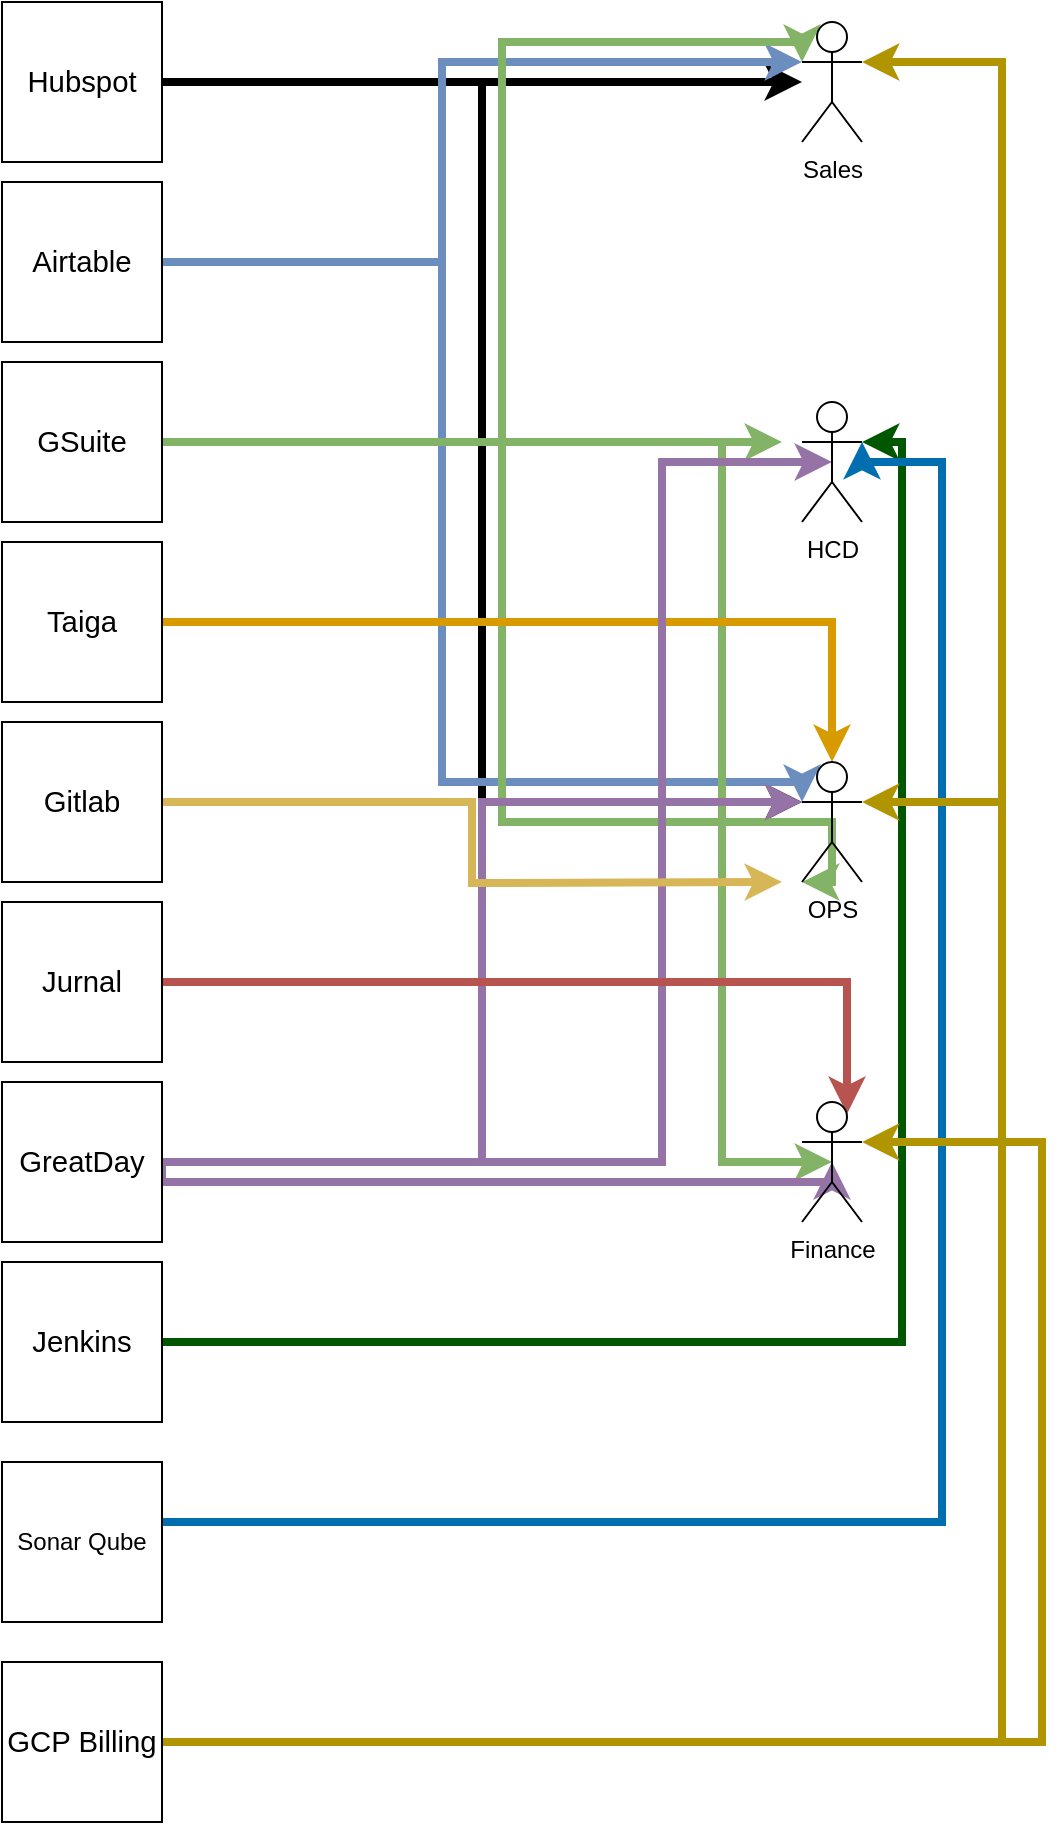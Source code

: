 <mxfile version="15.3.7" type="device" pages="3"><diagram id="s3kg3XaOovoS-zAML68B" name="Page-1"><mxGraphModel dx="1038" dy="579" grid="1" gridSize="10" guides="1" tooltips="1" connect="1" arrows="1" fold="1" page="1" pageScale="1" pageWidth="827" pageHeight="1169" math="0" shadow="0"><root><mxCell id="0"/><mxCell id="1" parent="0"/><mxCell id="ybFqMQ_gMS7CO-HfwpHd-1" style="edgeStyle=orthogonalEdgeStyle;rounded=0;orthogonalLoop=1;jettySize=auto;html=1;strokeWidth=4;" parent="1" source="ybFqMQ_gMS7CO-HfwpHd-3" target="ybFqMQ_gMS7CO-HfwpHd-24" edge="1"><mxGeometry relative="1" as="geometry"/></mxCell><mxCell id="ybFqMQ_gMS7CO-HfwpHd-2" style="edgeStyle=orthogonalEdgeStyle;rounded=0;orthogonalLoop=1;jettySize=auto;html=1;entryX=0;entryY=0.333;entryDx=0;entryDy=0;entryPerimeter=0;strokeWidth=4;" parent="1" source="ybFqMQ_gMS7CO-HfwpHd-3" target="ybFqMQ_gMS7CO-HfwpHd-26" edge="1"><mxGeometry relative="1" as="geometry"/></mxCell><mxCell id="ybFqMQ_gMS7CO-HfwpHd-3" value="&lt;span id=&quot;docs-internal-guid-594f8720-7fff-e6ad-dabb-32b65b00205c&quot;&gt;&lt;span style=&quot;font-size: 11pt ; font-family: &amp;#34;arial&amp;#34; ; background-color: transparent ; vertical-align: baseline&quot;&gt;Hubspot&lt;/span&gt;&lt;/span&gt;" style="whiteSpace=wrap;html=1;aspect=fixed;" parent="1" vertex="1"><mxGeometry x="80" y="80" width="80" height="80" as="geometry"/></mxCell><mxCell id="ybFqMQ_gMS7CO-HfwpHd-4" style="edgeStyle=orthogonalEdgeStyle;rounded=0;orthogonalLoop=1;jettySize=auto;html=1;entryX=0;entryY=0.333;entryDx=0;entryDy=0;entryPerimeter=0;strokeWidth=4;fillColor=#dae8fc;strokeColor=#6c8ebf;" parent="1" source="ybFqMQ_gMS7CO-HfwpHd-6" target="ybFqMQ_gMS7CO-HfwpHd-24" edge="1"><mxGeometry relative="1" as="geometry"><Array as="points"><mxPoint x="300" y="210"/><mxPoint x="300" y="110"/></Array></mxGeometry></mxCell><mxCell id="ybFqMQ_gMS7CO-HfwpHd-5" style="edgeStyle=orthogonalEdgeStyle;rounded=0;orthogonalLoop=1;jettySize=auto;html=1;entryX=0;entryY=0.333;entryDx=0;entryDy=0;entryPerimeter=0;strokeWidth=4;fillColor=#dae8fc;strokeColor=#6c8ebf;" parent="1" source="ybFqMQ_gMS7CO-HfwpHd-6" target="ybFqMQ_gMS7CO-HfwpHd-26" edge="1"><mxGeometry relative="1" as="geometry"><Array as="points"><mxPoint x="300" y="210"/><mxPoint x="300" y="470"/><mxPoint x="480" y="470"/></Array></mxGeometry></mxCell><mxCell id="ybFqMQ_gMS7CO-HfwpHd-6" value="&#10;&#10;&lt;b style=&quot;font-weight: normal&quot; id=&quot;docs-internal-guid-153feda6-7fff-0c08-a3d4-4273044dfc1d&quot;&gt;&lt;span style=&quot;font-size: 11pt; font-family: arial; color: rgb(0, 0, 0); background-color: transparent; font-weight: 400; font-style: normal; font-variant: normal; text-decoration: none; vertical-align: baseline;&quot;&gt;Airtable&lt;/span&gt;&lt;/b&gt;&#10;&#10;" style="whiteSpace=wrap;html=1;aspect=fixed;" parent="1" vertex="1"><mxGeometry x="80" y="170" width="80" height="80" as="geometry"/></mxCell><mxCell id="ybFqMQ_gMS7CO-HfwpHd-7" style="edgeStyle=orthogonalEdgeStyle;rounded=0;orthogonalLoop=1;jettySize=auto;html=1;entryX=0;entryY=0.333;entryDx=0;entryDy=0;entryPerimeter=0;strokeWidth=4;fillColor=#d5e8d4;strokeColor=#82b366;" parent="1" source="ybFqMQ_gMS7CO-HfwpHd-11" target="ybFqMQ_gMS7CO-HfwpHd-24" edge="1"><mxGeometry relative="1" as="geometry"><Array as="points"><mxPoint x="330" y="300"/><mxPoint x="330" y="100"/><mxPoint x="480" y="100"/></Array></mxGeometry></mxCell><mxCell id="ybFqMQ_gMS7CO-HfwpHd-8" style="edgeStyle=orthogonalEdgeStyle;rounded=0;orthogonalLoop=1;jettySize=auto;html=1;strokeWidth=4;fillColor=#d5e8d4;strokeColor=#82b366;" parent="1" source="ybFqMQ_gMS7CO-HfwpHd-11" edge="1"><mxGeometry relative="1" as="geometry"><mxPoint x="470" y="300" as="targetPoint"/></mxGeometry></mxCell><mxCell id="ybFqMQ_gMS7CO-HfwpHd-9" style="edgeStyle=orthogonalEdgeStyle;rounded=0;orthogonalLoop=1;jettySize=auto;html=1;entryX=0;entryY=1;entryDx=0;entryDy=0;entryPerimeter=0;strokeWidth=4;fillColor=#d5e8d4;strokeColor=#82b366;" parent="1" source="ybFqMQ_gMS7CO-HfwpHd-11" target="ybFqMQ_gMS7CO-HfwpHd-26" edge="1"><mxGeometry relative="1" as="geometry"><Array as="points"><mxPoint x="330" y="300"/><mxPoint x="330" y="490"/><mxPoint x="495" y="490"/><mxPoint x="495" y="520"/></Array></mxGeometry></mxCell><mxCell id="ybFqMQ_gMS7CO-HfwpHd-10" style="edgeStyle=orthogonalEdgeStyle;rounded=0;orthogonalLoop=1;jettySize=auto;html=1;entryX=0.5;entryY=0.5;entryDx=0;entryDy=0;entryPerimeter=0;strokeWidth=4;fillColor=#d5e8d4;strokeColor=#82b366;" parent="1" source="ybFqMQ_gMS7CO-HfwpHd-11" target="ybFqMQ_gMS7CO-HfwpHd-27" edge="1"><mxGeometry relative="1" as="geometry"><Array as="points"><mxPoint x="440" y="300"/><mxPoint x="440" y="660"/></Array></mxGeometry></mxCell><mxCell id="ybFqMQ_gMS7CO-HfwpHd-11" value="&#10;&#10;&lt;b style=&quot;font-weight: normal&quot; id=&quot;docs-internal-guid-c4a8b2d9-7fff-4dfd-e5a4-7d0167ba1baa&quot;&gt;&lt;span style=&quot;font-size: 11pt; font-family: arial; color: rgb(0, 0, 0); background-color: transparent; font-weight: 400; font-style: normal; font-variant: normal; text-decoration: none; vertical-align: baseline;&quot;&gt;GSuite&lt;/span&gt;&lt;/b&gt;&#10;&#10;" style="whiteSpace=wrap;html=1;aspect=fixed;" parent="1" vertex="1"><mxGeometry x="80" y="260" width="80" height="80" as="geometry"/></mxCell><mxCell id="ybFqMQ_gMS7CO-HfwpHd-12" style="edgeStyle=orthogonalEdgeStyle;rounded=0;orthogonalLoop=1;jettySize=auto;html=1;entryX=0.5;entryY=0;entryDx=0;entryDy=0;entryPerimeter=0;strokeWidth=4;fillColor=#ffe6cc;strokeColor=#d79b00;" parent="1" source="ybFqMQ_gMS7CO-HfwpHd-13" target="ybFqMQ_gMS7CO-HfwpHd-26" edge="1"><mxGeometry relative="1" as="geometry"/></mxCell><mxCell id="ybFqMQ_gMS7CO-HfwpHd-13" value="&#10;&#10;&lt;b style=&quot;font-weight: normal&quot; id=&quot;docs-internal-guid-82a0e263-7fff-ef3c-a6b0-585a9b6f7a39&quot;&gt;&lt;span style=&quot;font-size: 11pt; font-family: arial; color: rgb(0, 0, 0); background-color: transparent; font-weight: 400; font-style: normal; font-variant: normal; text-decoration: none; vertical-align: baseline;&quot;&gt;Taiga&lt;/span&gt;&lt;/b&gt;&#10;&#10;" style="whiteSpace=wrap;html=1;aspect=fixed;" parent="1" vertex="1"><mxGeometry x="80" y="350" width="80" height="80" as="geometry"/></mxCell><mxCell id="ybFqMQ_gMS7CO-HfwpHd-14" style="edgeStyle=orthogonalEdgeStyle;rounded=0;orthogonalLoop=1;jettySize=auto;html=1;exitX=1;exitY=0.5;exitDx=0;exitDy=0;entryX=1;entryY=0.333;entryDx=0;entryDy=0;entryPerimeter=0;strokeWidth=4;fillColor=#008a00;strokeColor=#005700;" parent="1" source="ybFqMQ_gMS7CO-HfwpHd-15" target="ybFqMQ_gMS7CO-HfwpHd-25" edge="1"><mxGeometry relative="1" as="geometry"/></mxCell><mxCell id="ybFqMQ_gMS7CO-HfwpHd-15" value="&#10;&#10;&lt;b style=&quot;font-weight: normal&quot; id=&quot;docs-internal-guid-498c0d3e-7fff-3210-0223-b477449fd0c6&quot;&gt;&lt;span style=&quot;font-size: 11pt; font-family: arial; color: rgb(0, 0, 0); background-color: transparent; font-weight: 400; font-style: normal; font-variant: normal; text-decoration: none; vertical-align: baseline;&quot;&gt;Jenkins&lt;/span&gt;&lt;/b&gt;&#10;&#10;" style="whiteSpace=wrap;html=1;aspect=fixed;" parent="1" vertex="1"><mxGeometry x="80" y="710" width="80" height="80" as="geometry"/></mxCell><mxCell id="ybFqMQ_gMS7CO-HfwpHd-16" style="edgeStyle=orthogonalEdgeStyle;rounded=0;orthogonalLoop=1;jettySize=auto;html=1;entryX=0.5;entryY=0.5;entryDx=0;entryDy=0;entryPerimeter=0;strokeWidth=4;fillColor=#e1d5e7;strokeColor=#9673a6;" parent="1" source="ybFqMQ_gMS7CO-HfwpHd-19" target="ybFqMQ_gMS7CO-HfwpHd-25" edge="1"><mxGeometry relative="1" as="geometry"><Array as="points"><mxPoint x="410" y="660"/><mxPoint x="410" y="310"/></Array></mxGeometry></mxCell><mxCell id="ybFqMQ_gMS7CO-HfwpHd-17" style="edgeStyle=orthogonalEdgeStyle;rounded=0;orthogonalLoop=1;jettySize=auto;html=1;entryX=0;entryY=0.333;entryDx=0;entryDy=0;entryPerimeter=0;strokeWidth=4;fillColor=#e1d5e7;strokeColor=#9673a6;" parent="1" source="ybFqMQ_gMS7CO-HfwpHd-19" target="ybFqMQ_gMS7CO-HfwpHd-26" edge="1"><mxGeometry relative="1" as="geometry"/></mxCell><mxCell id="ybFqMQ_gMS7CO-HfwpHd-18" style="edgeStyle=orthogonalEdgeStyle;rounded=0;orthogonalLoop=1;jettySize=auto;html=1;exitX=1;exitY=0.5;exitDx=0;exitDy=0;entryX=0.5;entryY=0.5;entryDx=0;entryDy=0;entryPerimeter=0;strokeWidth=4;fillColor=#e1d5e7;strokeColor=#9673a6;" parent="1" source="ybFqMQ_gMS7CO-HfwpHd-19" target="ybFqMQ_gMS7CO-HfwpHd-27" edge="1"><mxGeometry relative="1" as="geometry"><Array as="points"><mxPoint x="160" y="670"/><mxPoint x="495" y="670"/></Array></mxGeometry></mxCell><mxCell id="ybFqMQ_gMS7CO-HfwpHd-19" value="&#10;&#10;&lt;b style=&quot;font-weight: normal&quot; id=&quot;docs-internal-guid-2ea674c1-7fff-06ff-960d-58b374ef12ee&quot;&gt;&lt;span style=&quot;font-size: 11pt; font-family: arial; color: rgb(0, 0, 0); background-color: transparent; font-weight: 400; font-style: normal; font-variant: normal; text-decoration: none; vertical-align: baseline;&quot;&gt;GreatDay&lt;/span&gt;&lt;/b&gt;&#10;&#10;" style="whiteSpace=wrap;html=1;aspect=fixed;" parent="1" vertex="1"><mxGeometry x="80" y="620" width="80" height="80" as="geometry"/></mxCell><mxCell id="ybFqMQ_gMS7CO-HfwpHd-20" style="edgeStyle=orthogonalEdgeStyle;rounded=0;orthogonalLoop=1;jettySize=auto;html=1;exitX=1;exitY=0.5;exitDx=0;exitDy=0;entryX=0.75;entryY=0.1;entryDx=0;entryDy=0;entryPerimeter=0;strokeWidth=4;fillColor=#f8cecc;strokeColor=#b85450;" parent="1" source="ybFqMQ_gMS7CO-HfwpHd-21" target="ybFqMQ_gMS7CO-HfwpHd-27" edge="1"><mxGeometry relative="1" as="geometry"/></mxCell><mxCell id="ybFqMQ_gMS7CO-HfwpHd-21" value="&#10;&#10;&lt;b style=&quot;font-weight: normal&quot; id=&quot;docs-internal-guid-256e528b-7fff-a4ad-328a-ce0180544a31&quot;&gt;&lt;span style=&quot;font-size: 11pt; font-family: arial; color: rgb(0, 0, 0); background-color: transparent; font-weight: 400; font-style: normal; font-variant: normal; text-decoration: none; vertical-align: baseline;&quot;&gt;Jurnal&lt;/span&gt;&lt;/b&gt;&#10;&#10;" style="whiteSpace=wrap;html=1;aspect=fixed;" parent="1" vertex="1"><mxGeometry x="80" y="530" width="80" height="80" as="geometry"/></mxCell><mxCell id="ybFqMQ_gMS7CO-HfwpHd-22" style="edgeStyle=orthogonalEdgeStyle;rounded=0;orthogonalLoop=1;jettySize=auto;html=1;strokeWidth=4;fillColor=#fff2cc;strokeColor=#d6b656;" parent="1" source="ybFqMQ_gMS7CO-HfwpHd-23" edge="1"><mxGeometry relative="1" as="geometry"><mxPoint x="470" y="520" as="targetPoint"/></mxGeometry></mxCell><mxCell id="ybFqMQ_gMS7CO-HfwpHd-23" value="&#10;&#10;&lt;b style=&quot;font-weight: normal&quot; id=&quot;docs-internal-guid-3dc9ac25-7fff-352b-d049-ec9a729b68d3&quot;&gt;&lt;span style=&quot;font-size: 11pt; font-family: arial; color: rgb(0, 0, 0); background-color: transparent; font-weight: 400; font-style: normal; font-variant: normal; text-decoration: none; vertical-align: baseline;&quot;&gt;Gitlab&lt;/span&gt;&lt;/b&gt;&#10;&#10;" style="whiteSpace=wrap;html=1;aspect=fixed;" parent="1" vertex="1"><mxGeometry x="80" y="440" width="80" height="80" as="geometry"/></mxCell><mxCell id="ybFqMQ_gMS7CO-HfwpHd-24" value="Sales" style="shape=umlActor;verticalLabelPosition=bottom;verticalAlign=top;html=1;outlineConnect=0;" parent="1" vertex="1"><mxGeometry x="480" y="90" width="30" height="60" as="geometry"/></mxCell><mxCell id="ybFqMQ_gMS7CO-HfwpHd-25" value="HCD" style="shape=umlActor;verticalLabelPosition=bottom;verticalAlign=top;html=1;outlineConnect=0;" parent="1" vertex="1"><mxGeometry x="480" y="280" width="30" height="60" as="geometry"/></mxCell><mxCell id="ybFqMQ_gMS7CO-HfwpHd-26" value="OPS" style="shape=umlActor;verticalLabelPosition=bottom;verticalAlign=top;html=1;outlineConnect=0;" parent="1" vertex="1"><mxGeometry x="480" y="460" width="30" height="60" as="geometry"/></mxCell><mxCell id="ybFqMQ_gMS7CO-HfwpHd-27" value="Finance" style="shape=umlActor;verticalLabelPosition=bottom;verticalAlign=top;html=1;outlineConnect=0;" parent="1" vertex="1"><mxGeometry x="480" y="630" width="30" height="60" as="geometry"/></mxCell><mxCell id="ybFqMQ_gMS7CO-HfwpHd-28" style="edgeStyle=orthogonalEdgeStyle;rounded=0;orthogonalLoop=1;jettySize=auto;html=1;entryX=1;entryY=0.333;entryDx=0;entryDy=0;entryPerimeter=0;strokeWidth=4;fillColor=#1ba1e2;strokeColor=#006EAF;" parent="1" source="ybFqMQ_gMS7CO-HfwpHd-29" target="ybFqMQ_gMS7CO-HfwpHd-25" edge="1"><mxGeometry relative="1" as="geometry"><Array as="points"><mxPoint x="550" y="840"/><mxPoint x="550" y="310"/><mxPoint x="510" y="310"/></Array></mxGeometry></mxCell><mxCell id="ybFqMQ_gMS7CO-HfwpHd-29" value="Sonar Qube" style="whiteSpace=wrap;html=1;aspect=fixed;" parent="1" vertex="1"><mxGeometry x="80" y="810" width="80" height="80" as="geometry"/></mxCell><mxCell id="ybFqMQ_gMS7CO-HfwpHd-30" style="edgeStyle=orthogonalEdgeStyle;rounded=0;orthogonalLoop=1;jettySize=auto;html=1;entryX=1;entryY=0.333;entryDx=0;entryDy=0;entryPerimeter=0;strokeWidth=4;fillColor=#e3c800;strokeColor=#B09500;" parent="1" source="ybFqMQ_gMS7CO-HfwpHd-33" target="ybFqMQ_gMS7CO-HfwpHd-24" edge="1"><mxGeometry relative="1" as="geometry"><Array as="points"><mxPoint x="580" y="950"/><mxPoint x="580" y="110"/></Array></mxGeometry></mxCell><mxCell id="ybFqMQ_gMS7CO-HfwpHd-31" style="edgeStyle=orthogonalEdgeStyle;rounded=0;orthogonalLoop=1;jettySize=auto;html=1;exitX=1;exitY=0.5;exitDx=0;exitDy=0;entryX=1;entryY=0.333;entryDx=0;entryDy=0;entryPerimeter=0;strokeWidth=4;fillColor=#e3c800;strokeColor=#B09500;" parent="1" source="ybFqMQ_gMS7CO-HfwpHd-33" target="ybFqMQ_gMS7CO-HfwpHd-26" edge="1"><mxGeometry relative="1" as="geometry"><Array as="points"><mxPoint x="580" y="950"/><mxPoint x="580" y="480"/></Array></mxGeometry></mxCell><mxCell id="ybFqMQ_gMS7CO-HfwpHd-32" style="edgeStyle=orthogonalEdgeStyle;rounded=0;orthogonalLoop=1;jettySize=auto;html=1;entryX=1;entryY=0.333;entryDx=0;entryDy=0;entryPerimeter=0;strokeWidth=4;fillColor=#e3c800;strokeColor=#B09500;" parent="1" source="ybFqMQ_gMS7CO-HfwpHd-33" target="ybFqMQ_gMS7CO-HfwpHd-27" edge="1"><mxGeometry relative="1" as="geometry"><Array as="points"><mxPoint x="600" y="950"/><mxPoint x="600" y="650"/></Array></mxGeometry></mxCell><mxCell id="ybFqMQ_gMS7CO-HfwpHd-33" value="&lt;span id=&quot;docs-internal-guid-df7d8ef2-7fff-8f3b-2114-68447964e1f8&quot;&gt;&lt;span style=&quot;font-size: 11pt ; font-family: &amp;#34;arial&amp;#34; ; background-color: transparent ; vertical-align: baseline&quot;&gt;GCP Billing&lt;/span&gt;&lt;/span&gt;" style="whiteSpace=wrap;html=1;aspect=fixed;" parent="1" vertex="1"><mxGeometry x="80" y="910" width="80" height="80" as="geometry"/></mxCell></root></mxGraphModel></diagram><diagram id="LAls7D2A9xC52eQcaHID" name="Page-2"><mxGraphModel dx="1038" dy="579" grid="1" gridSize="10" guides="1" tooltips="1" connect="1" arrows="1" fold="1" page="1" pageScale="1" pageWidth="827" pageHeight="1169" math="0" shadow="0"><root><mxCell id="lzGLcgjI5zLTsRAw_0Hb-0"/><mxCell id="lzGLcgjI5zLTsRAw_0Hb-1" parent="lzGLcgjI5zLTsRAw_0Hb-0"/><mxCell id="lzGLcgjI5zLTsRAw_0Hb-7" style="edgeStyle=none;curved=1;rounded=0;orthogonalLoop=1;jettySize=auto;html=1;endArrow=open;startSize=14;endSize=14;sourcePerimeterSpacing=8;targetPerimeterSpacing=8;" parent="lzGLcgjI5zLTsRAw_0Hb-1" source="lzGLcgjI5zLTsRAw_0Hb-2" target="lzGLcgjI5zLTsRAw_0Hb-3" edge="1"><mxGeometry relative="1" as="geometry"/></mxCell><mxCell id="lzGLcgjI5zLTsRAw_0Hb-8" style="edgeStyle=none;curved=1;rounded=0;orthogonalLoop=1;jettySize=auto;html=1;endArrow=open;startSize=14;endSize=14;sourcePerimeterSpacing=8;targetPerimeterSpacing=8;" parent="lzGLcgjI5zLTsRAw_0Hb-1" source="lzGLcgjI5zLTsRAw_0Hb-2" target="lzGLcgjI5zLTsRAw_0Hb-4" edge="1"><mxGeometry relative="1" as="geometry"/></mxCell><mxCell id="lzGLcgjI5zLTsRAw_0Hb-9" style="edgeStyle=none;curved=1;rounded=0;orthogonalLoop=1;jettySize=auto;html=1;endArrow=open;startSize=14;endSize=14;sourcePerimeterSpacing=8;targetPerimeterSpacing=8;" parent="lzGLcgjI5zLTsRAw_0Hb-1" source="lzGLcgjI5zLTsRAw_0Hb-2" target="lzGLcgjI5zLTsRAw_0Hb-5" edge="1"><mxGeometry relative="1" as="geometry"/></mxCell><mxCell id="lzGLcgjI5zLTsRAw_0Hb-10" style="edgeStyle=none;curved=1;rounded=0;orthogonalLoop=1;jettySize=auto;html=1;endArrow=open;startSize=14;endSize=14;sourcePerimeterSpacing=8;targetPerimeterSpacing=8;" parent="lzGLcgjI5zLTsRAw_0Hb-1" source="lzGLcgjI5zLTsRAw_0Hb-2" target="lzGLcgjI5zLTsRAw_0Hb-6" edge="1"><mxGeometry relative="1" as="geometry"/></mxCell><mxCell id="lzGLcgjI5zLTsRAw_0Hb-2" value="Jakarta" style="rounded=1;whiteSpace=wrap;html=1;hachureGap=4;pointerEvents=0;" parent="lzGLcgjI5zLTsRAw_0Hb-1" vertex="1"><mxGeometry x="330" y="30" width="120" height="50" as="geometry"/></mxCell><mxCell id="lzGLcgjI5zLTsRAw_0Hb-3" value="&lt;span style=&quot;font-family: &amp;#34;helvetica neue&amp;#34; , &amp;#34;helvetica&amp;#34; , &amp;#34;arial&amp;#34; , sans-serif ; text-align: right ; background-color: rgb(255 , 255 , 255)&quot;&gt;kriteria_usaha&lt;/span&gt;" style="rounded=1;whiteSpace=wrap;html=1;hachureGap=4;pointerEvents=0;" parent="lzGLcgjI5zLTsRAw_0Hb-1" vertex="1"><mxGeometry x="40" y="140" width="120" height="60" as="geometry"/></mxCell><mxCell id="lzGLcgjI5zLTsRAw_0Hb-4" value="&lt;span style=&quot;font-family: &amp;#34;helvetica neue&amp;#34; , &amp;#34;helvetica&amp;#34; , &amp;#34;arial&amp;#34; , sans-serif ; text-align: right ; background-color: rgb(255 , 255 , 255) ; font-weight: normal&quot;&gt;kriteria_usaha / Wilayah&lt;/span&gt;" style="rounded=1;whiteSpace=wrap;html=1;hachureGap=4;pointerEvents=0;fontStyle=1" parent="lzGLcgjI5zLTsRAw_0Hb-1" vertex="1"><mxGeometry x="240" y="140" width="120" height="60" as="geometry"/></mxCell><mxCell id="lzGLcgjI5zLTsRAw_0Hb-5" value="Sektor Ekonomi" style="rounded=1;whiteSpace=wrap;html=1;hachureGap=4;pointerEvents=0;" parent="lzGLcgjI5zLTsRAw_0Hb-1" vertex="1"><mxGeometry x="440" y="140" width="120" height="60" as="geometry"/></mxCell><mxCell id="lzGLcgjI5zLTsRAw_0Hb-6" value="&lt;span style=&quot;font-family: &amp;#34;helvetica neue&amp;#34; , &amp;#34;helvetica&amp;#34; , &amp;#34;arial&amp;#34; , sans-serif ; text-align: right ; background-color: rgb(255 , 255 , 255)&quot;&gt;Sektor Ekonomi / Wilayah&lt;/span&gt;" style="rounded=1;whiteSpace=wrap;html=1;hachureGap=4;pointerEvents=0;" parent="lzGLcgjI5zLTsRAw_0Hb-1" vertex="1"><mxGeometry x="640" y="140" width="120" height="60" as="geometry"/></mxCell><mxCell id="lzGLcgjI5zLTsRAw_0Hb-11" value="Clustering" style="rounded=1;whiteSpace=wrap;html=1;hachureGap=4;pointerEvents=0;" parent="lzGLcgjI5zLTsRAw_0Hb-1" vertex="1"><mxGeometry x="670" y="490" width="120" height="60" as="geometry"/></mxCell><mxCell id="lzGLcgjI5zLTsRAw_0Hb-12" value="RFM Analysis" style="rounded=1;whiteSpace=wrap;html=1;hachureGap=4;pointerEvents=0;" parent="lzGLcgjI5zLTsRAw_0Hb-1" vertex="1"><mxGeometry x="670" y="420" width="120" height="60" as="geometry"/></mxCell><mxCell id="lzGLcgjI5zLTsRAw_0Hb-13" value="Correlation Matrikks" style="rounded=1;whiteSpace=wrap;html=1;hachureGap=4;pointerEvents=0;" parent="lzGLcgjI5zLTsRAw_0Hb-1" vertex="1"><mxGeometry x="670" y="320" width="120" height="60" as="geometry"/></mxCell><mxCell id="lzGLcgjI5zLTsRAw_0Hb-14" value="Data Trend" style="rounded=1;whiteSpace=wrap;html=1;hachureGap=4;pointerEvents=0;" parent="lzGLcgjI5zLTsRAw_0Hb-1" vertex="1"><mxGeometry x="670" y="570" width="120" height="60" as="geometry"/></mxCell><mxCell id="lzGLcgjI5zLTsRAw_0Hb-16" value="Linear Regeression" style="rounded=1;whiteSpace=wrap;html=1;hachureGap=4;pointerEvents=0;" parent="lzGLcgjI5zLTsRAw_0Hb-1" vertex="1"><mxGeometry x="670" y="250" width="120" height="60" as="geometry"/></mxCell><mxCell id="lzGLcgjI5zLTsRAw_0Hb-17" value="Model Evaluasi" style="rounded=1;whiteSpace=wrap;html=1;hachureGap=4;pointerEvents=0;" parent="lzGLcgjI5zLTsRAw_0Hb-1" vertex="1"><mxGeometry x="480" y="290" width="120" height="60" as="geometry"/></mxCell><mxCell id="evCYC1rL-QdeVMzZHoiR-6" style="edgeStyle=none;curved=1;rounded=0;orthogonalLoop=1;jettySize=auto;html=1;endArrow=open;startSize=14;endSize=14;sourcePerimeterSpacing=8;targetPerimeterSpacing=8;" parent="lzGLcgjI5zLTsRAw_0Hb-1" source="evCYC1rL-QdeVMzZHoiR-0" target="evCYC1rL-QdeVMzZHoiR-3" edge="1"><mxGeometry relative="1" as="geometry"/></mxCell><mxCell id="evCYC1rL-QdeVMzZHoiR-7" style="edgeStyle=none;curved=1;rounded=0;orthogonalLoop=1;jettySize=auto;html=1;entryX=0.19;entryY=-0.063;entryDx=0;entryDy=0;entryPerimeter=0;endArrow=open;startSize=14;endSize=14;sourcePerimeterSpacing=8;targetPerimeterSpacing=8;" parent="lzGLcgjI5zLTsRAw_0Hb-1" source="evCYC1rL-QdeVMzZHoiR-0" target="evCYC1rL-QdeVMzZHoiR-2" edge="1"><mxGeometry relative="1" as="geometry"/></mxCell><mxCell id="evCYC1rL-QdeVMzZHoiR-0" value="Bank" style="rounded=1;whiteSpace=wrap;html=1;hachureGap=4;pointerEvents=0;" parent="lzGLcgjI5zLTsRAw_0Hb-1" vertex="1"><mxGeometry x="80" y="360" width="120" height="60" as="geometry"/></mxCell><mxCell id="evCYC1rL-QdeVMzZHoiR-8" style="edgeStyle=none;curved=1;rounded=0;orthogonalLoop=1;jettySize=auto;html=1;entryX=0.75;entryY=0;entryDx=0;entryDy=0;endArrow=open;startSize=14;endSize=14;sourcePerimeterSpacing=8;targetPerimeterSpacing=8;" parent="lzGLcgjI5zLTsRAw_0Hb-1" source="evCYC1rL-QdeVMzZHoiR-1" target="evCYC1rL-QdeVMzZHoiR-4" edge="1"><mxGeometry relative="1" as="geometry"/></mxCell><mxCell id="evCYC1rL-QdeVMzZHoiR-9" style="edgeStyle=none;curved=1;rounded=0;orthogonalLoop=1;jettySize=auto;html=1;entryX=0.43;entryY=-0.05;entryDx=0;entryDy=0;entryPerimeter=0;endArrow=open;startSize=14;endSize=14;sourcePerimeterSpacing=8;targetPerimeterSpacing=8;" parent="lzGLcgjI5zLTsRAw_0Hb-1" source="evCYC1rL-QdeVMzZHoiR-1" target="evCYC1rL-QdeVMzZHoiR-5" edge="1"><mxGeometry relative="1" as="geometry"/></mxCell><mxCell id="evCYC1rL-QdeVMzZHoiR-1" value="Wilayah" style="rounded=1;whiteSpace=wrap;html=1;hachureGap=4;pointerEvents=0;" parent="lzGLcgjI5zLTsRAw_0Hb-1" vertex="1"><mxGeometry x="414" y="370" width="120" height="60" as="geometry"/></mxCell><mxCell id="evCYC1rL-QdeVMzZHoiR-10" style="edgeStyle=none;curved=1;rounded=0;orthogonalLoop=1;jettySize=auto;html=1;entryX=0;entryY=0.5;entryDx=0;entryDy=0;endArrow=open;startSize=14;endSize=14;sourcePerimeterSpacing=8;targetPerimeterSpacing=8;" parent="lzGLcgjI5zLTsRAw_0Hb-1" source="evCYC1rL-QdeVMzZHoiR-2" target="evCYC1rL-QdeVMzZHoiR-4" edge="1"><mxGeometry relative="1" as="geometry"/></mxCell><mxCell id="evCYC1rL-QdeVMzZHoiR-2" value="&lt;table border=&quot;1&quot; class=&quot;dataframe&quot; style=&quot;border-collapse: collapse ; border-spacing: 0px ; background-color: rgb(255 , 255 , 255) ; margin-left: 0px ; margin-right: 0px ; border: none ; table-layout: fixed ; margin-top: 1em ; font-family: &amp;#34;helvetica neue&amp;#34; , &amp;#34;helvetica&amp;#34; , &amp;#34;arial&amp;#34; , sans-serif&quot;&gt;&lt;thead style=&quot;box-sizing: border-box ; border-bottom: 1px solid black ; vertical-align: bottom&quot;&gt;&lt;tr style=&quot;box-sizing: border-box ; text-align: right ; vertical-align: middle ; padding: 0.5em ; line-height: normal ; max-width: none ; border: none&quot;&gt;&lt;th style=&quot;box-sizing: border-box ; padding: 0.5em ; text-align: right ; vertical-align: middle ; line-height: normal ; max-width: none ; border: none&quot;&gt;kriteria_usaha&lt;br&gt;&lt;br&gt;&lt;/th&gt;&lt;/tr&gt;&lt;/thead&gt;&lt;/table&gt;" style="rounded=0;whiteSpace=wrap;html=1;hachureGap=4;pointerEvents=0;" parent="lzGLcgjI5zLTsRAw_0Hb-1" vertex="1"><mxGeometry x="160" y="470" width="120" height="60" as="geometry"/></mxCell><mxCell id="evCYC1rL-QdeVMzZHoiR-3" value="&lt;table border=&quot;1&quot; class=&quot;dataframe&quot; style=&quot;border-collapse: collapse ; border-spacing: 0px ; background-color: rgb(255 , 255 , 255) ; margin-left: 0px ; margin-right: 0px ; border: none ; table-layout: fixed ; margin-top: 1em ; font-family: &amp;#34;helvetica neue&amp;#34; , &amp;#34;helvetica&amp;#34; , &amp;#34;arial&amp;#34; , sans-serif&quot;&gt;&lt;thead style=&quot;box-sizing: border-box ; border-bottom: 1px solid black ; vertical-align: bottom&quot;&gt;&lt;tr style=&quot;box-sizing: border-box ; text-align: right ; vertical-align: middle ; padding: 0.5em ; line-height: normal ; max-width: none ; border: none&quot;&gt;&lt;th style=&quot;box-sizing: border-box ; padding: 0.5em ; text-align: right ; vertical-align: middle ; line-height: normal ; max-width: none ; border: none&quot;&gt;sektor_ekonomi&lt;br&gt;&lt;br&gt;&lt;/th&gt;&lt;/tr&gt;&lt;/thead&gt;&lt;/table&gt;" style="rounded=1;whiteSpace=wrap;html=1;hachureGap=4;pointerEvents=0;" parent="lzGLcgjI5zLTsRAw_0Hb-1" vertex="1"><mxGeometry x="30" y="470" width="120" height="60" as="geometry"/></mxCell><mxCell id="evCYC1rL-QdeVMzZHoiR-11" style="edgeStyle=none;curved=1;rounded=0;orthogonalLoop=1;jettySize=auto;html=1;endArrow=open;startSize=14;endSize=14;sourcePerimeterSpacing=8;targetPerimeterSpacing=8;" parent="lzGLcgjI5zLTsRAw_0Hb-1" source="evCYC1rL-QdeVMzZHoiR-4" edge="1"><mxGeometry relative="1" as="geometry"><mxPoint x="290" y="500" as="targetPoint"/></mxGeometry></mxCell><mxCell id="evCYC1rL-QdeVMzZHoiR-4" value="&lt;table border=&quot;1&quot; class=&quot;dataframe&quot; style=&quot;border-collapse: collapse ; border-spacing: 0px ; background-color: rgb(255 , 255 , 255) ; margin-left: 0px ; margin-right: 0px ; border: none ; table-layout: fixed ; margin-top: 1em ; font-family: &amp;#34;helvetica neue&amp;#34; , &amp;#34;helvetica&amp;#34; , &amp;#34;arial&amp;#34; , sans-serif&quot;&gt;&lt;thead style=&quot;box-sizing: border-box ; border-bottom: 1px solid black ; vertical-align: bottom&quot;&gt;&lt;tr style=&quot;box-sizing: border-box ; text-align: right ; vertical-align: middle ; padding: 0.5em ; line-height: normal ; max-width: none ; border: none&quot;&gt;&lt;th style=&quot;box-sizing: border-box ; padding: 0.5em ; text-align: right ; vertical-align: middle ; line-height: normal ; max-width: none ; border: none&quot;&gt;kriteria_usaha&lt;br&gt;&lt;br&gt;&lt;/th&gt;&lt;/tr&gt;&lt;/thead&gt;&lt;/table&gt;" style="rounded=1;whiteSpace=wrap;html=1;hachureGap=4;pointerEvents=0;" parent="lzGLcgjI5zLTsRAw_0Hb-1" vertex="1"><mxGeometry x="354" y="470" width="120" height="60" as="geometry"/></mxCell><mxCell id="evCYC1rL-QdeVMzZHoiR-5" value="&lt;br&gt;&lt;table border=&quot;1&quot; class=&quot;dataframe&quot; style=&quot;border-collapse: collapse ; border-spacing: 0px ; background-color: rgb(255 , 255 , 255) ; margin-left: 0px ; margin-right: 0px ; border: none ; table-layout: fixed ; margin-top: 1em ; font-family: &amp;#34;helvetica neue&amp;#34; , &amp;#34;helvetica&amp;#34; , &amp;#34;arial&amp;#34; , sans-serif&quot;&gt;&lt;thead style=&quot;box-sizing: border-box ; border-bottom: 1px solid black ; vertical-align: bottom&quot;&gt;&lt;tr style=&quot;box-sizing: border-box ; text-align: right ; vertical-align: middle ; padding: 0.5em ; line-height: normal ; max-width: none ; border: none&quot;&gt;&lt;th style=&quot;box-sizing: border-box ; padding: 0.5em ; text-align: right ; vertical-align: middle ; line-height: normal ; max-width: none ; border: none&quot;&gt;jenis_penggunaan&lt;br&gt;&lt;br&gt;&lt;/th&gt;&lt;/tr&gt;&lt;/thead&gt;&lt;/table&gt;" style="rounded=1;whiteSpace=wrap;html=1;hachureGap=4;pointerEvents=0;" parent="lzGLcgjI5zLTsRAw_0Hb-1" vertex="1"><mxGeometry x="500" y="470" width="120" height="60" as="geometry"/></mxCell><mxCell id="rtGj7IYv-bn0kvlcCcsU-1" value="underfitting dan offerfitting" style="rounded=1;whiteSpace=wrap;html=1;hachureGap=4;pointerEvents=0;" vertex="1" parent="lzGLcgjI5zLTsRAw_0Hb-1"><mxGeometry x="330" y="230" width="120" height="60" as="geometry"/></mxCell><mxCell id="rtGj7IYv-bn0kvlcCcsU-2" value="Confussion Matriks" style="rounded=1;whiteSpace=wrap;html=1;hachureGap=4;pointerEvents=0;" vertex="1" parent="lzGLcgjI5zLTsRAw_0Hb-1"><mxGeometry x="170" y="240" width="120" height="60" as="geometry"/></mxCell><mxCell id="rtGj7IYv-bn0kvlcCcsU-3" value="Scatter Matriks" style="rounded=1;whiteSpace=wrap;html=1;hachureGap=4;pointerEvents=0;" vertex="1" parent="lzGLcgjI5zLTsRAw_0Hb-1"><mxGeometry x="240" y="310" width="120" height="60" as="geometry"/></mxCell></root></mxGraphModel></diagram><diagram id="9GZi_Fs2EaoZBCQFPAEs" name="Page-3"><mxGraphModel dx="1038" dy="579" grid="1" gridSize="10" guides="1" tooltips="1" connect="1" arrows="1" fold="1" page="1" pageScale="1" pageWidth="827" pageHeight="1169" math="0" shadow="0"><root><mxCell id="ju-FPjPImOyN7tfGp81Q-0"/><mxCell id="ju-FPjPImOyN7tfGp81Q-1" parent="ju-FPjPImOyN7tfGp81Q-0"/><mxCell id="J2l0hz2Gww-bjEnVHZLu-0" value="Jabar" style="rounded=1;whiteSpace=wrap;html=1;hachureGap=4;pointerEvents=0;" vertex="1" parent="ju-FPjPImOyN7tfGp81Q-1"><mxGeometry x="330" y="30" width="120" height="50" as="geometry"/></mxCell><mxCell id="J2l0hz2Gww-bjEnVHZLu-1" value="Bentuk Usaha&amp;nbsp;&lt;br&gt;2020" style="rounded=1;whiteSpace=wrap;html=1;hachureGap=4;pointerEvents=0;" vertex="1" parent="ju-FPjPImOyN7tfGp81Q-1"><mxGeometry x="20" y="90" width="120" height="50" as="geometry"/></mxCell><mxCell id="J2l0hz2Gww-bjEnVHZLu-2" value="Jenis Usaha&amp;nbsp;&lt;br&gt;2020" style="rounded=1;whiteSpace=wrap;html=1;hachureGap=4;pointerEvents=0;" vertex="1" parent="ju-FPjPImOyN7tfGp81Q-1"><mxGeometry x="160" y="90" width="120" height="50" as="geometry"/></mxCell><mxCell id="J2l0hz2Gww-bjEnVHZLu-3" value="Proporsi Kredit&amp;nbsp;&lt;br&gt;2015 - 2020" style="rounded=1;whiteSpace=wrap;html=1;hachureGap=4;pointerEvents=0;" vertex="1" parent="ju-FPjPImOyN7tfGp81Q-1"><mxGeometry x="290" y="90" width="120" height="50" as="geometry"/></mxCell><mxCell id="J2l0hz2Gww-bjEnVHZLu-4" value="Kategori Usaha&amp;nbsp;&lt;br&gt;2016" style="rounded=1;whiteSpace=wrap;html=1;hachureGap=4;pointerEvents=0;fillColor=#dae8fc;strokeColor=#6c8ebf;" vertex="1" parent="ju-FPjPImOyN7tfGp81Q-1"><mxGeometry x="420" y="90" width="120" height="50" as="geometry"/></mxCell><mxCell id="J2l0hz2Gww-bjEnVHZLu-5" value="Kategori Usaha&lt;br&gt;Wilayah&amp;nbsp;&lt;br&gt;2017" style="rounded=1;whiteSpace=wrap;html=1;hachureGap=4;pointerEvents=0;fillColor=#dae8fc;strokeColor=#6c8ebf;" vertex="1" parent="ju-FPjPImOyN7tfGp81Q-1"><mxGeometry x="550" y="90" width="120" height="50" as="geometry"/></mxCell><mxCell id="J2l0hz2Gww-bjEnVHZLu-6" value="Jumlah UMKM&lt;br&gt;2021" style="rounded=1;whiteSpace=wrap;html=1;hachureGap=4;pointerEvents=0;fillColor=#dae8fc;strokeColor=#6c8ebf;" vertex="1" parent="ju-FPjPImOyN7tfGp81Q-1"><mxGeometry x="680" y="90" width="120" height="50" as="geometry"/></mxCell></root></mxGraphModel></diagram></mxfile>